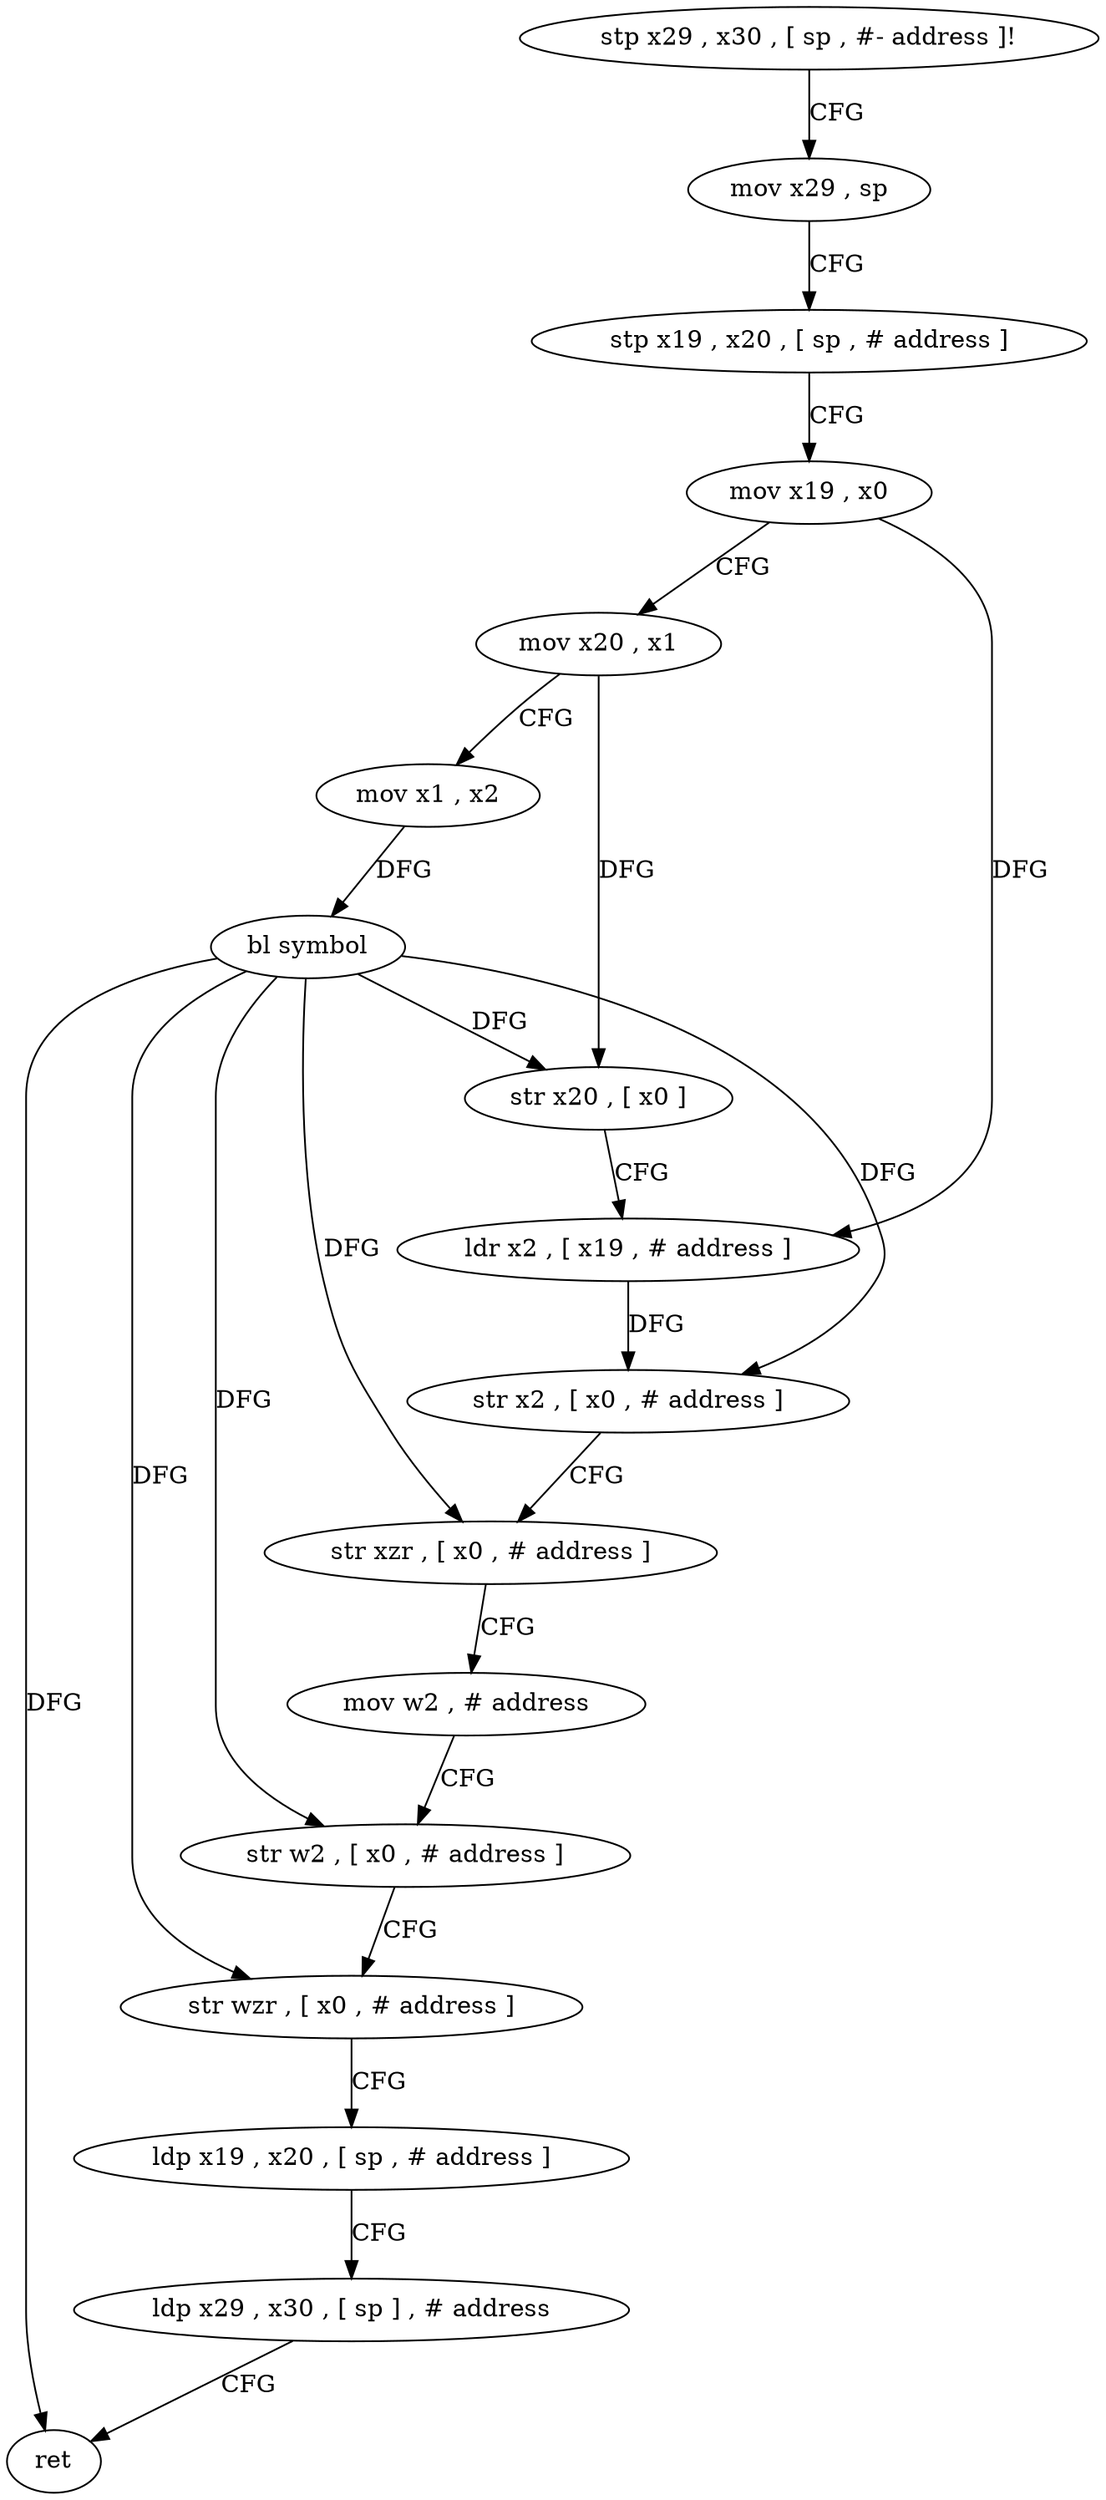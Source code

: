 digraph "func" {
"4230468" [label = "stp x29 , x30 , [ sp , #- address ]!" ]
"4230472" [label = "mov x29 , sp" ]
"4230476" [label = "stp x19 , x20 , [ sp , # address ]" ]
"4230480" [label = "mov x19 , x0" ]
"4230484" [label = "mov x20 , x1" ]
"4230488" [label = "mov x1 , x2" ]
"4230492" [label = "bl symbol" ]
"4230496" [label = "str x20 , [ x0 ]" ]
"4230500" [label = "ldr x2 , [ x19 , # address ]" ]
"4230504" [label = "str x2 , [ x0 , # address ]" ]
"4230508" [label = "str xzr , [ x0 , # address ]" ]
"4230512" [label = "mov w2 , # address" ]
"4230516" [label = "str w2 , [ x0 , # address ]" ]
"4230520" [label = "str wzr , [ x0 , # address ]" ]
"4230524" [label = "ldp x19 , x20 , [ sp , # address ]" ]
"4230528" [label = "ldp x29 , x30 , [ sp ] , # address" ]
"4230532" [label = "ret" ]
"4230468" -> "4230472" [ label = "CFG" ]
"4230472" -> "4230476" [ label = "CFG" ]
"4230476" -> "4230480" [ label = "CFG" ]
"4230480" -> "4230484" [ label = "CFG" ]
"4230480" -> "4230500" [ label = "DFG" ]
"4230484" -> "4230488" [ label = "CFG" ]
"4230484" -> "4230496" [ label = "DFG" ]
"4230488" -> "4230492" [ label = "DFG" ]
"4230492" -> "4230496" [ label = "DFG" ]
"4230492" -> "4230504" [ label = "DFG" ]
"4230492" -> "4230508" [ label = "DFG" ]
"4230492" -> "4230516" [ label = "DFG" ]
"4230492" -> "4230520" [ label = "DFG" ]
"4230492" -> "4230532" [ label = "DFG" ]
"4230496" -> "4230500" [ label = "CFG" ]
"4230500" -> "4230504" [ label = "DFG" ]
"4230504" -> "4230508" [ label = "CFG" ]
"4230508" -> "4230512" [ label = "CFG" ]
"4230512" -> "4230516" [ label = "CFG" ]
"4230516" -> "4230520" [ label = "CFG" ]
"4230520" -> "4230524" [ label = "CFG" ]
"4230524" -> "4230528" [ label = "CFG" ]
"4230528" -> "4230532" [ label = "CFG" ]
}
